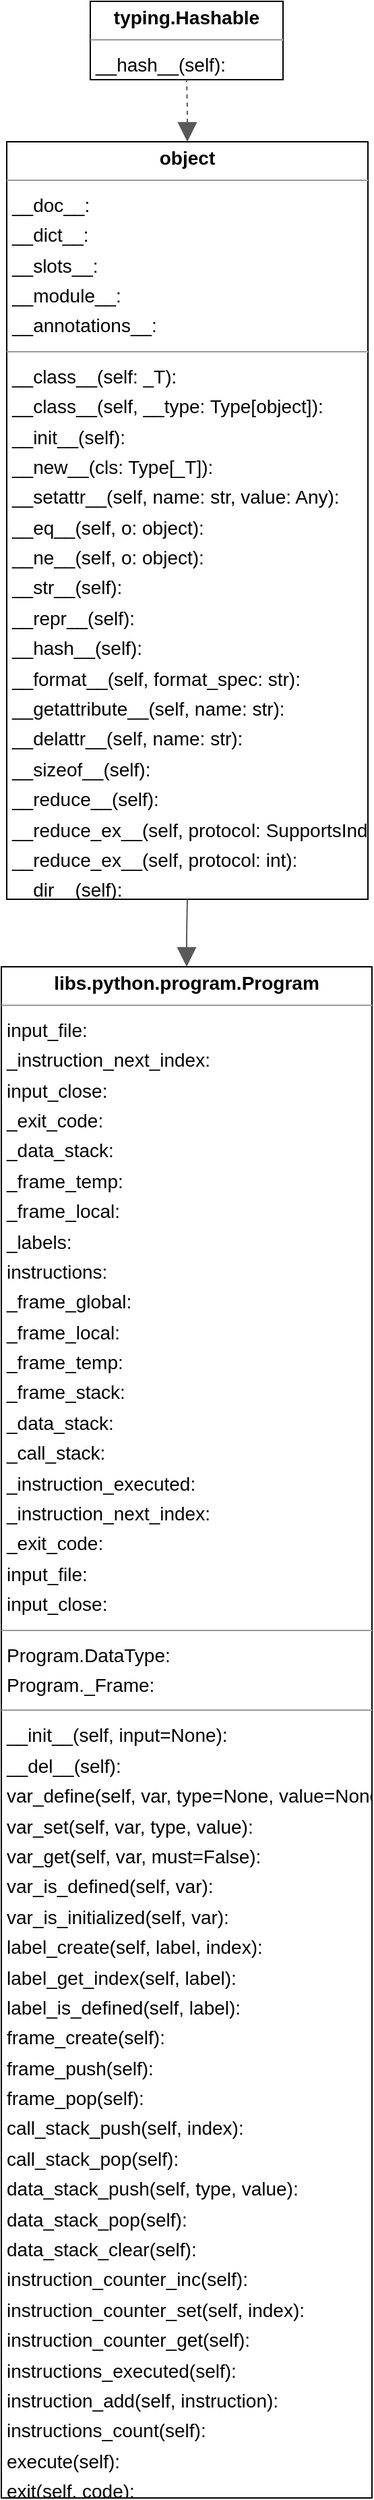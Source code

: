 <mxGraphModel dx="0" dy="0" grid="1" gridSize="10" guides="1" tooltips="1" connect="1" arrows="1" fold="1" page="0" pageScale="1" background="none" math="0" shadow="0">
  <root>
    <mxCell id="0" />
    <mxCell id="1" parent="0" />
    <mxCell id="node0" parent="1" vertex="1" value="&lt;p style=&quot;margin:0px;margin-top:4px;text-align:center;&quot;&gt;&lt;b&gt;libs.python.program.Program&lt;/b&gt;&lt;/p&gt;&lt;hr size=&quot;1&quot;/&gt;&lt;p style=&quot;margin:0 0 0 4px;line-height:1.6;&quot;&gt; input_file: &lt;br/&gt; _instruction_next_index: &lt;br/&gt; input_close: &lt;br/&gt; _exit_code: &lt;br/&gt; _data_stack: &lt;br/&gt; _frame_temp: &lt;br/&gt; _frame_local: &lt;br/&gt; _labels: &lt;br/&gt; instructions: &lt;br/&gt; _frame_global: &lt;br/&gt; _frame_local: &lt;br/&gt; _frame_temp: &lt;br/&gt; _frame_stack: &lt;br/&gt; _data_stack: &lt;br/&gt; _call_stack: &lt;br/&gt; _instruction_executed: &lt;br/&gt; _instruction_next_index: &lt;br/&gt; _exit_code: &lt;br/&gt; input_file: &lt;br/&gt; input_close: &lt;/p&gt;&lt;hr size=&quot;1&quot;/&gt;&lt;p style=&quot;margin:0 0 0 4px;line-height:1.6;&quot;&gt; Program.DataType: &lt;br/&gt; Program._Frame: &lt;/p&gt;&lt;hr size=&quot;1&quot;/&gt;&lt;p style=&quot;margin:0 0 0 4px;line-height:1.6;&quot;&gt; __init__(self, input=None): &lt;br/&gt; __del__(self): &lt;br/&gt; var_define(self, var, type=None, value=None): &lt;br/&gt; var_set(self, var, type, value): &lt;br/&gt; var_get(self, var, must=False): &lt;br/&gt; var_is_defined(self, var): &lt;br/&gt; var_is_initialized(self, var): &lt;br/&gt; label_create(self, label, index): &lt;br/&gt; label_get_index(self, label): &lt;br/&gt; label_is_defined(self, label): &lt;br/&gt; frame_create(self): &lt;br/&gt; frame_push(self): &lt;br/&gt; frame_pop(self): &lt;br/&gt; call_stack_push(self, index): &lt;br/&gt; call_stack_pop(self): &lt;br/&gt; data_stack_push(self, type, value): &lt;br/&gt; data_stack_pop(self): &lt;br/&gt; data_stack_clear(self): &lt;br/&gt; instruction_counter_inc(self): &lt;br/&gt; instruction_counter_set(self, index): &lt;br/&gt; instruction_counter_get(self): &lt;br/&gt; instructions_executed(self): &lt;br/&gt; instruction_add(self, instruction): &lt;br/&gt; instructions_count(self): &lt;br/&gt; execute(self): &lt;br/&gt; exit(self, code): &lt;br/&gt; get_exit_code(self): &lt;br/&gt; get_status(self): &lt;/p&gt;" style="verticalAlign=top;align=left;overflow=fill;fontSize=14;fontFamily=Helvetica;html=1;rounded=0;shadow=0;comic=0;labelBackgroundColor=none;strokeWidth=1;">
      <mxGeometry x="-138" y="148" width="275" height="1134" as="geometry" />
    </mxCell>
    <mxCell id="node2" parent="1" vertex="1" value="&lt;p style=&quot;margin:0px;margin-top:4px;text-align:center;&quot;&gt;&lt;b&gt;object&lt;/b&gt;&lt;/p&gt;&lt;hr size=&quot;1&quot;/&gt;&lt;p style=&quot;margin:0 0 0 4px;line-height:1.6;&quot;&gt; __doc__: &lt;br/&gt; __dict__: &lt;br/&gt; __slots__: &lt;br/&gt; __module__: &lt;br/&gt; __annotations__: &lt;/p&gt;&lt;hr size=&quot;1&quot;/&gt;&lt;p style=&quot;margin:0 0 0 4px;line-height:1.6;&quot;&gt; __class__(self: _T): &lt;br/&gt; __class__(self, __type: Type[object]): &lt;br/&gt; __init__(self): &lt;br/&gt; __new__(cls: Type[_T]): &lt;br/&gt; __setattr__(self, name: str, value: Any): &lt;br/&gt; __eq__(self, o: object): &lt;br/&gt; __ne__(self, o: object): &lt;br/&gt; __str__(self): &lt;br/&gt; __repr__(self): &lt;br/&gt; __hash__(self): &lt;br/&gt; __format__(self, format_spec: str): &lt;br/&gt; __getattribute__(self, name: str): &lt;br/&gt; __delattr__(self, name: str): &lt;br/&gt; __sizeof__(self): &lt;br/&gt; __reduce__(self): &lt;br/&gt; __reduce_ex__(self, protocol: SupportsIndex): &lt;br/&gt; __reduce_ex__(self, protocol: int): &lt;br/&gt; __dir__(self): &lt;br/&gt; __init_subclass__(cls): &lt;/p&gt;" style="verticalAlign=top;align=left;overflow=fill;fontSize=14;fontFamily=Helvetica;html=1;rounded=0;shadow=0;comic=0;labelBackgroundColor=none;strokeWidth=1;">
      <mxGeometry x="-134" y="-463" width="268" height="561" as="geometry" />
    </mxCell>
    <mxCell id="node1" parent="1" vertex="1" value="&lt;p style=&quot;margin:0px;margin-top:4px;text-align:center;&quot;&gt;&lt;b&gt;typing.Hashable&lt;/b&gt;&lt;/p&gt;&lt;hr size=&quot;1&quot;/&gt;&lt;p style=&quot;margin:0 0 0 4px;line-height:1.6;&quot;&gt; __hash__(self): &lt;/p&gt;" style="verticalAlign=top;align=left;overflow=fill;fontSize=14;fontFamily=Helvetica;html=1;rounded=0;shadow=0;comic=0;labelBackgroundColor=none;strokeWidth=1;">
      <mxGeometry x="-72" y="-567" width="143" height="58" as="geometry" />
    </mxCell>
    <mxCell id="edge1" edge="1" value="" parent="1" source="node0" target="node2" style="html=1;rounded=1;edgeStyle=orthogonalEdgeStyle;dashed=0;startArrow=block;startSize=12;endArrow=none;strokeColor=#595959;exitX=0.500;exitY=0.000;exitDx=0;exitDy=0;entryX=0.500;entryY=1.000;entryDx=0;entryDy=0;">
      <mxGeometry width="50" height="50" relative="1" as="geometry">
        <Array as="points" />
      </mxGeometry>
    </mxCell>
    <mxCell id="edge0" edge="1" value="" parent="1" source="node2" target="node1" style="html=1;rounded=1;edgeStyle=orthogonalEdgeStyle;dashed=1;startArrow=block;startSize=12;endArrow=none;strokeColor=#595959;exitX=0.500;exitY=0.000;exitDx=0;exitDy=0;entryX=0.500;entryY=1.001;entryDx=0;entryDy=0;">
      <mxGeometry width="50" height="50" relative="1" as="geometry">
        <Array as="points" />
      </mxGeometry>
    </mxCell>
  </root>
</mxGraphModel>